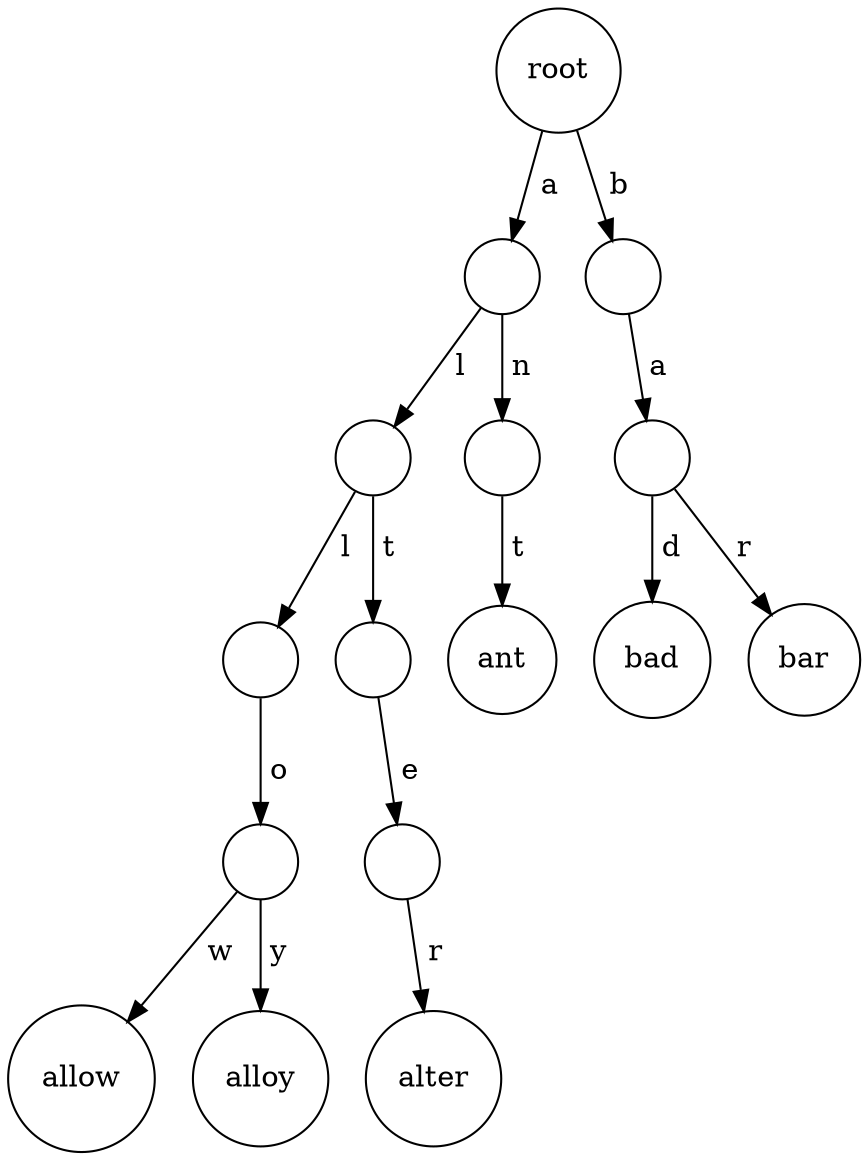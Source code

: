 digraph Trie {
  root [shape="circle"];

  a1 [label="", shape="circle"];
  l1 [label="", shape="circle"];
  l2 [label="", shape="circle"];
  o [label="", shape="circle"];
  t [label="", shape="circle"];
  e [label="", shape="circle"];
  n1 [label="", shape="circle"];
  b [label="", shape="circle"];
  a2 [label="", shape="circle"];

  allow [shape="circle"];
  alloy [shape="circle"];
  alter [shape="circle"];
  ant [shape="circle"];
  bad [shape="circle"];
  bar [shape="circle"];

  root -> a1 [label=" a"];
  a1 -> l1 [label=" l"];
  l1 -> l2 [label=" l"];
  l2 -> o [label=" o"];
  o -> allow [label=" w"];
  o -> alloy [label=" y"];

  l1 -> t [label=" t"];
  t -> e [label=" e"];
  e -> alter [label=" r"];

  a1 -> n1 [label=" n"];
  n1 -> ant [label=" t"];

  root -> b [label=" b"];
  b -> a2 [label=" a"];
  a2 -> bad [label=" d"];
  a2 -> bar [label=" r"];
}
